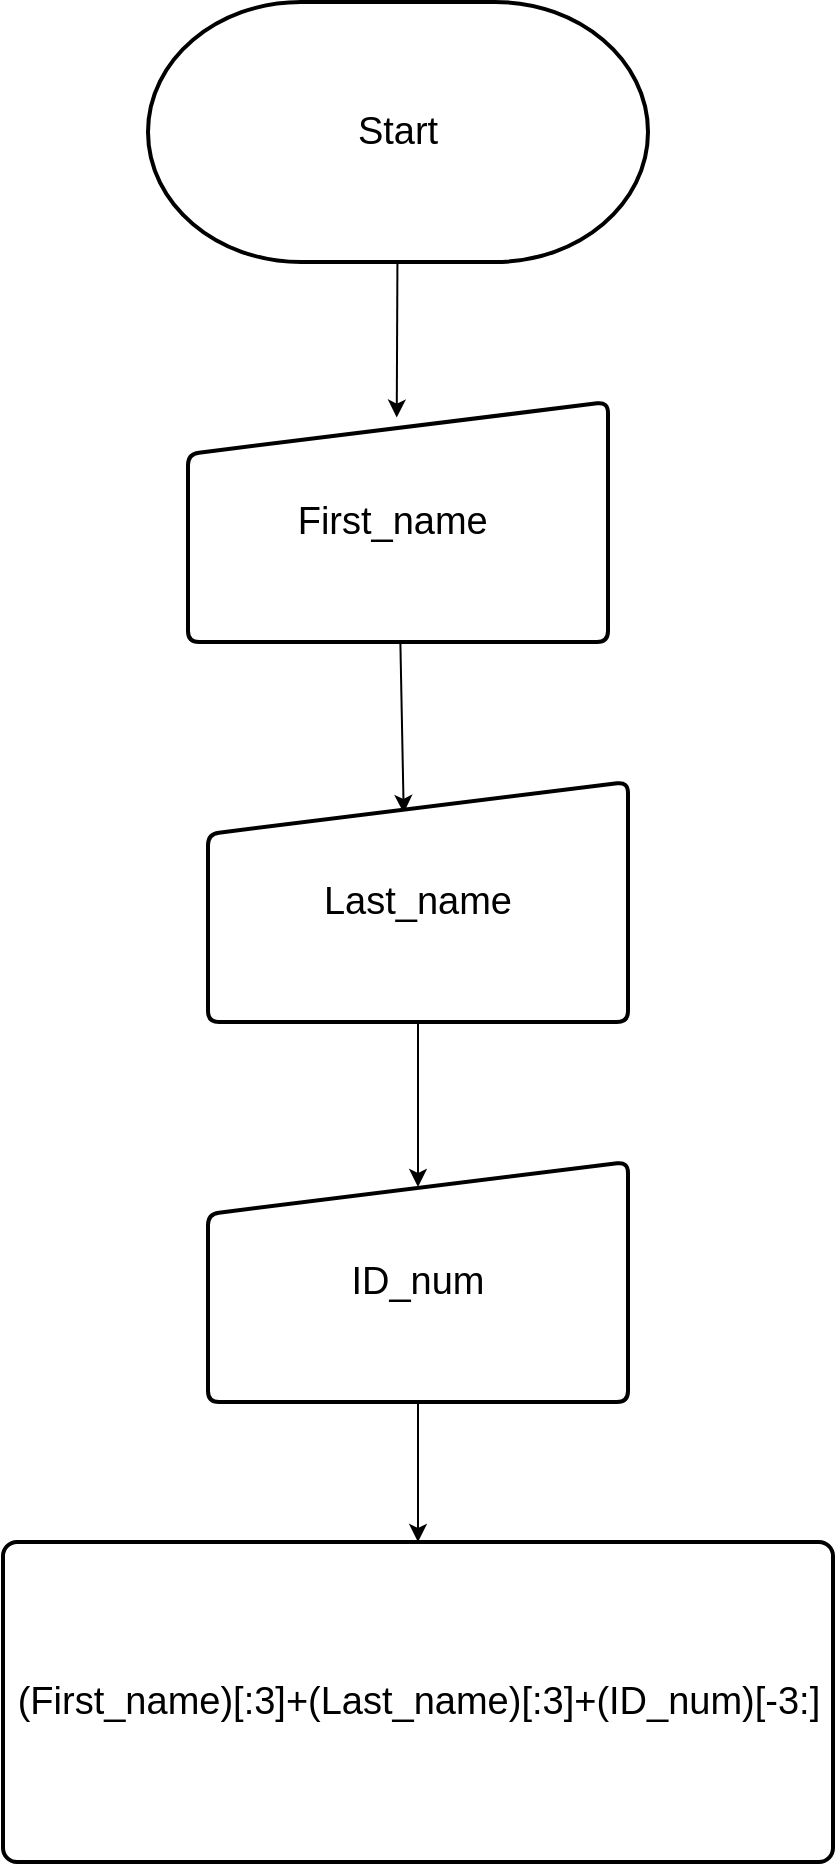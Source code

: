 <mxfile>
    <diagram id="k4f6wEo4UJhyblhxIAAu" name="Page-1">
        <mxGraphModel dx="0" dy="984" grid="1" gridSize="10" guides="1" tooltips="1" connect="1" arrows="1" fold="1" page="1" pageScale="1" pageWidth="850" pageHeight="1100" math="0" shadow="0">
            <root>
                <mxCell id="0"/>
                <mxCell id="1" parent="0"/>
                <mxCell id="3" value="" style="edgeStyle=none;html=1;fontSize=19;entryX=0.497;entryY=0.065;entryDx=0;entryDy=0;entryPerimeter=0;" edge="1" parent="1" source="4" target="6">
                    <mxGeometry relative="1" as="geometry"/>
                </mxCell>
                <mxCell id="4" value="&lt;span style=&quot;font-size: 19px;&quot;&gt;Start&lt;/span&gt;" style="strokeWidth=2;html=1;shape=mxgraph.flowchart.terminator;whiteSpace=wrap;" vertex="1" parent="1">
                    <mxGeometry x="360" y="140" width="250" height="130" as="geometry"/>
                </mxCell>
                <mxCell id="5" value="" style="edgeStyle=none;html=1;fontSize=19;entryX=0.466;entryY=0.129;entryDx=0;entryDy=0;entryPerimeter=0;" edge="1" parent="1" source="6" target="8">
                    <mxGeometry relative="1" as="geometry"/>
                </mxCell>
                <mxCell id="6" value="First_name&amp;nbsp;" style="html=1;strokeWidth=2;shape=manualInput;whiteSpace=wrap;rounded=1;size=26;arcSize=11;fontSize=19;" vertex="1" parent="1">
                    <mxGeometry x="380" y="340" width="210" height="120" as="geometry"/>
                </mxCell>
                <mxCell id="7" value="" style="edgeStyle=none;html=1;fontSize=19;entryX=0.5;entryY=0.104;entryDx=0;entryDy=0;entryPerimeter=0;" edge="1" parent="1" source="8" target="10">
                    <mxGeometry relative="1" as="geometry"/>
                </mxCell>
                <mxCell id="8" value="Last_name" style="html=1;strokeWidth=2;shape=manualInput;whiteSpace=wrap;rounded=1;size=26;arcSize=11;fontSize=19;" vertex="1" parent="1">
                    <mxGeometry x="390" y="530" width="210" height="120" as="geometry"/>
                </mxCell>
                <mxCell id="9" value="" style="edgeStyle=none;html=1;fontSize=19;" edge="1" parent="1" source="10" target="11">
                    <mxGeometry relative="1" as="geometry"/>
                </mxCell>
                <mxCell id="10" value="ID_num" style="html=1;strokeWidth=2;shape=manualInput;whiteSpace=wrap;rounded=1;size=26;arcSize=11;fontSize=19;" vertex="1" parent="1">
                    <mxGeometry x="390" y="720" width="210" height="120" as="geometry"/>
                </mxCell>
                <mxCell id="11" value="(First_name)[:3]+(Last_name)[:3]+(ID_num)[-3:]" style="rounded=1;whiteSpace=wrap;html=1;absoluteArcSize=1;arcSize=14;strokeWidth=2;fontSize=19;" vertex="1" parent="1">
                    <mxGeometry x="287.5" y="910" width="415" height="160" as="geometry"/>
                </mxCell>
            </root>
        </mxGraphModel>
    </diagram>
</mxfile>